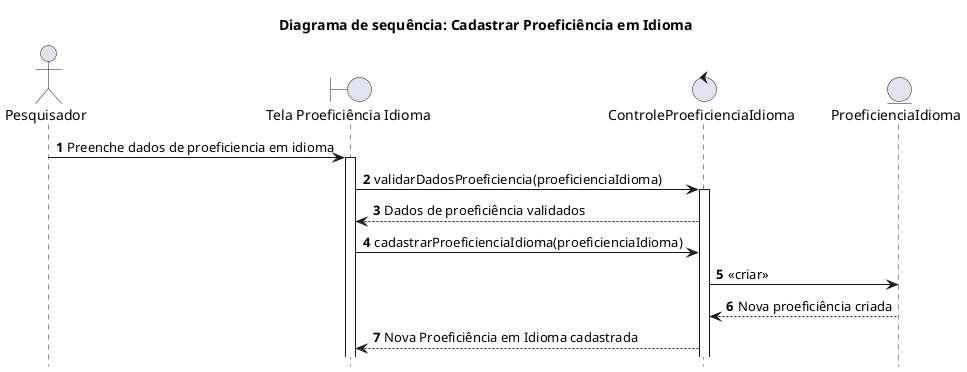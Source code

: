 @startuml DiagramaCadastrarIdioma
title "Diagrama de sequência: Cadastrar Proeficiência em Idioma"
hide footbox

actor "Pesquisador" as Pesquisador
boundary "Tela Proeficiência Idioma" as UIProeficienciaIdioma
control "ControleProeficienciaIdioma" as ControleProeficienciaIdioma
entity "ProeficienciaIdioma" as ProeficienciaIdioma

autonumber
Pesquisador -> UIProeficienciaIdioma++: Preenche dados de proeficiencia em idioma
UIProeficienciaIdioma -> ControleProeficienciaIdioma++: validarDadosProeficiencia(proeficienciaIdioma)
ControleProeficienciaIdioma --> UIProeficienciaIdioma: Dados de proeficiência validados
UIProeficienciaIdioma -> ControleProeficienciaIdioma: cadastrarProeficienciaIdioma(proeficienciaIdioma)
ControleProeficienciaIdioma -> ProeficienciaIdioma: <<criar>>
ProeficienciaIdioma --> ControleProeficienciaIdioma: Nova proeficiência criada
ControleProeficienciaIdioma --> UIProeficienciaIdioma: Nova Proeficiência em Idioma cadastrada
autonumber stop
@enduml